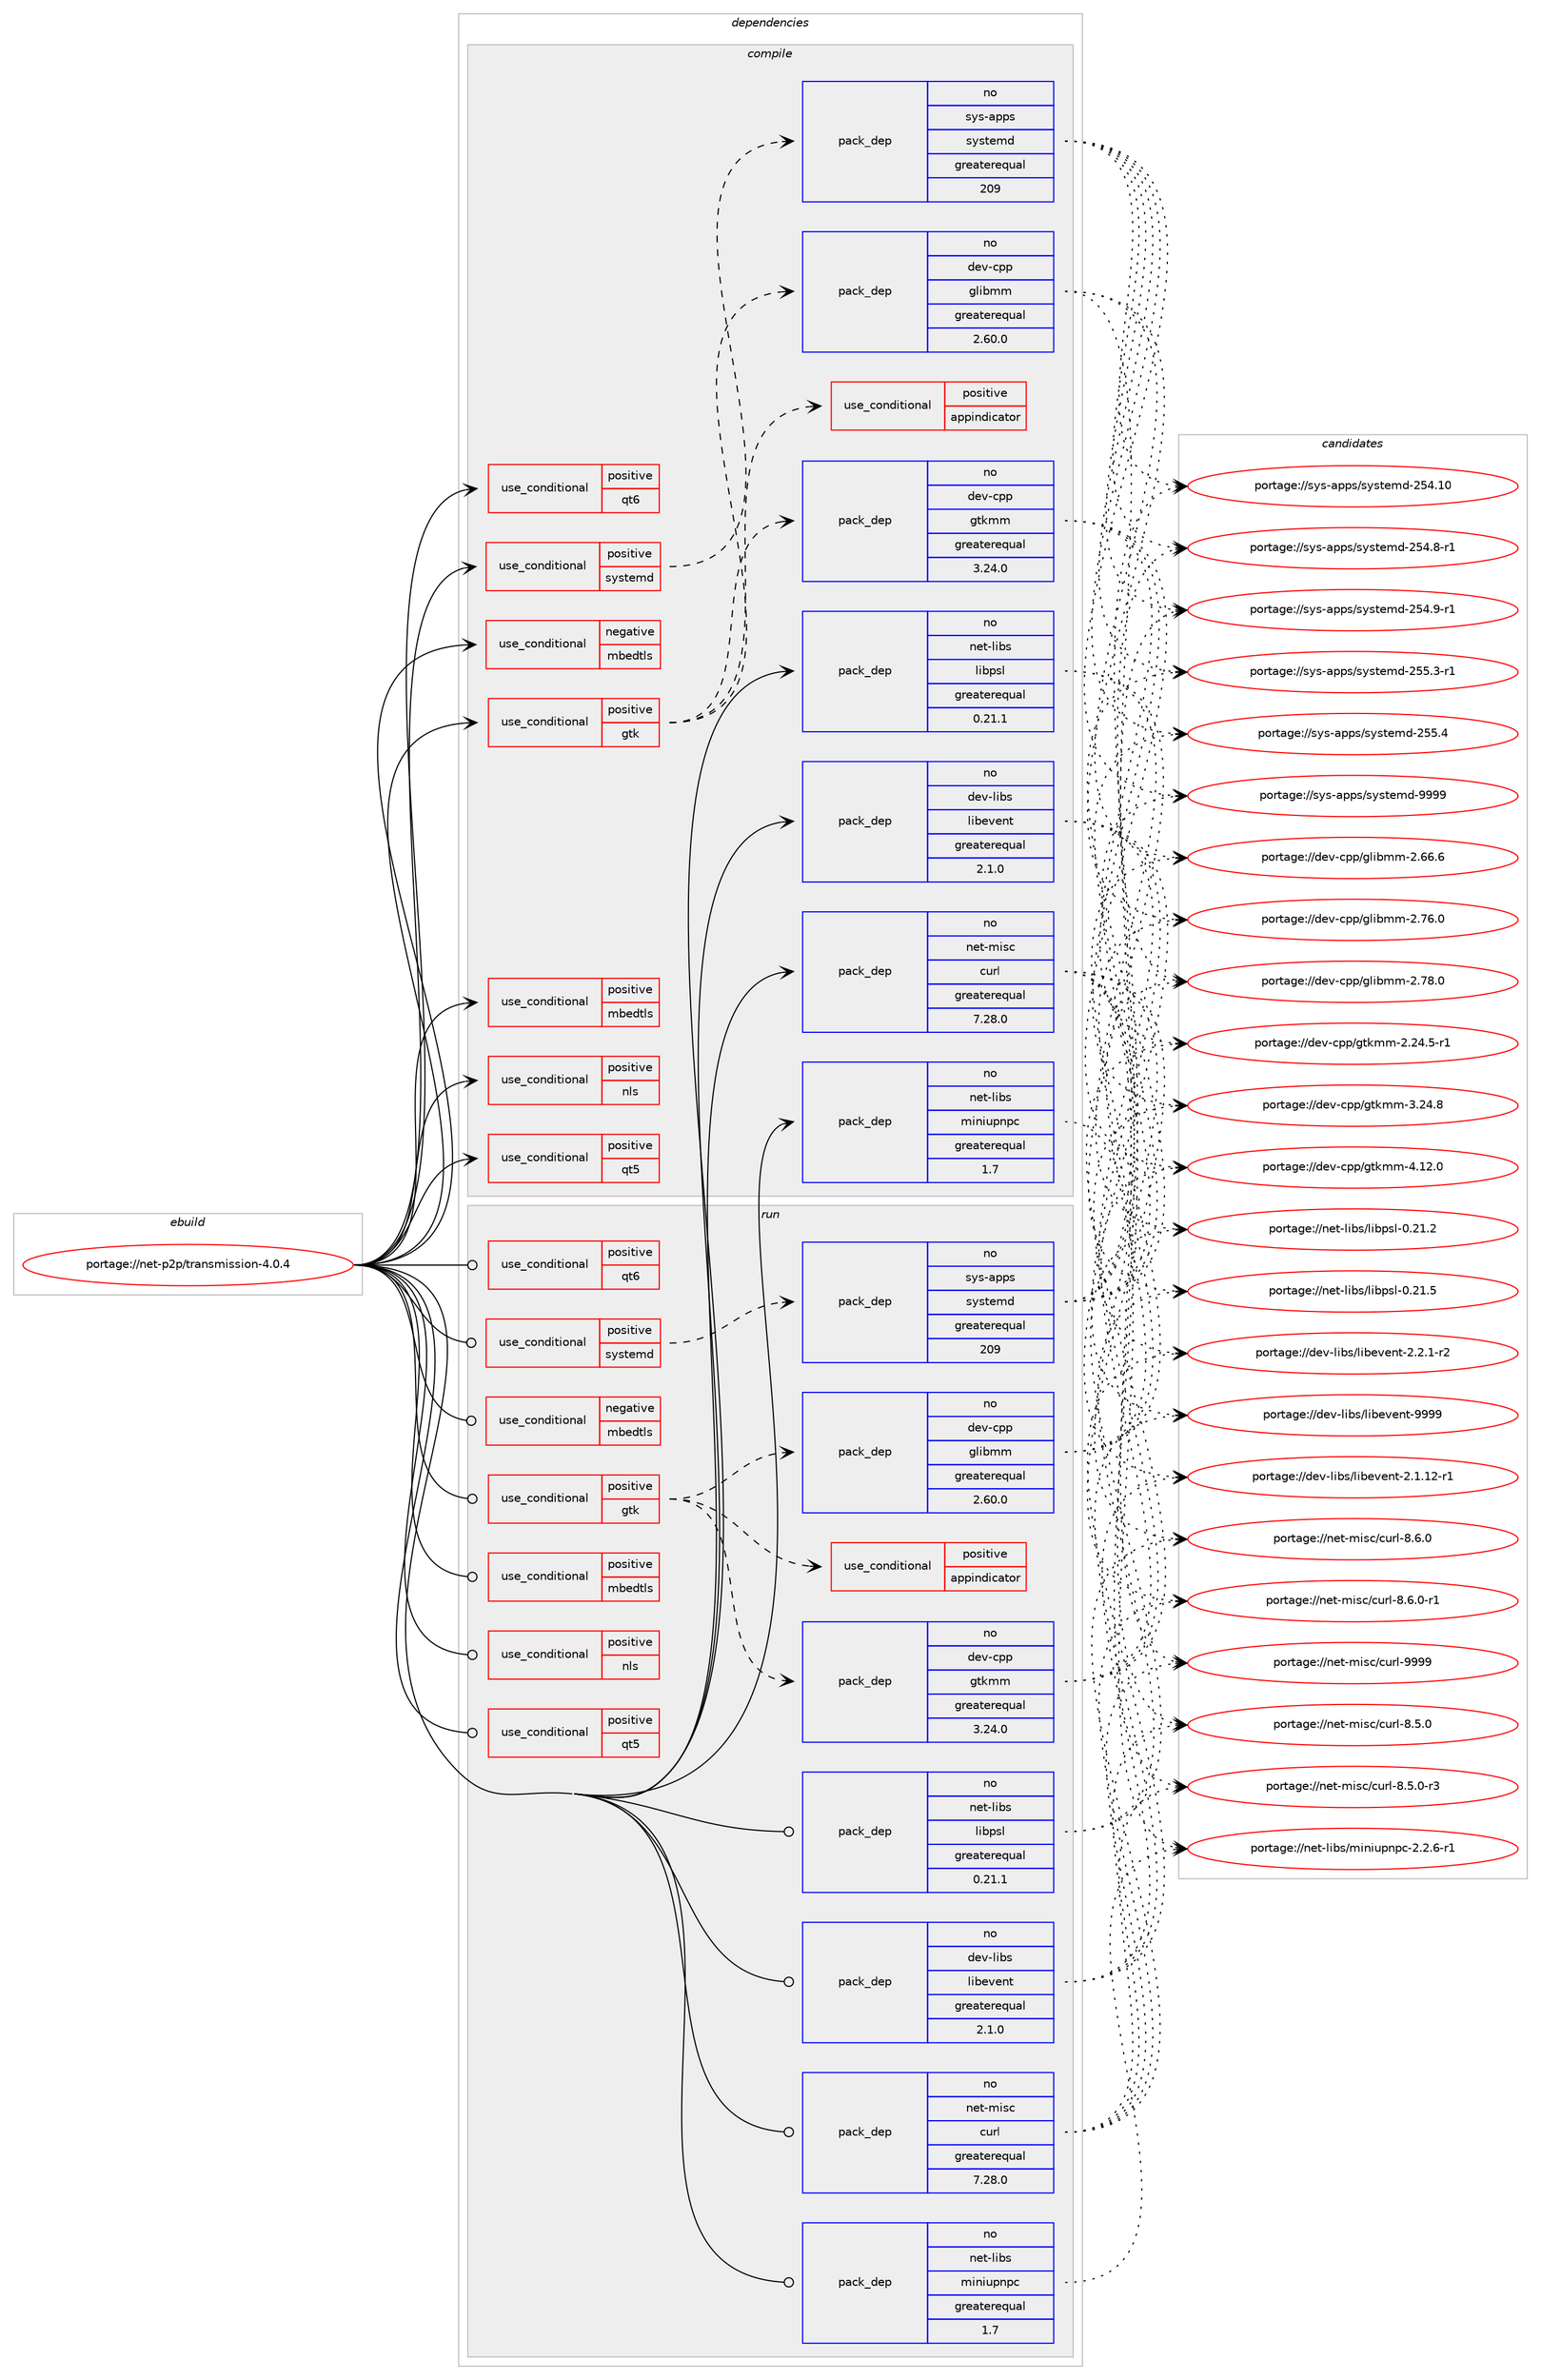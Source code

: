 digraph prolog {

# *************
# Graph options
# *************

newrank=true;
concentrate=true;
compound=true;
graph [rankdir=LR,fontname=Helvetica,fontsize=10,ranksep=1.5];#, ranksep=2.5, nodesep=0.2];
edge  [arrowhead=vee];
node  [fontname=Helvetica,fontsize=10];

# **********
# The ebuild
# **********

subgraph cluster_leftcol {
color=gray;
rank=same;
label=<<i>ebuild</i>>;
id [label="portage://net-p2p/transmission-4.0.4", color=red, width=4, href="../net-p2p/transmission-4.0.4.svg"];
}

# ****************
# The dependencies
# ****************

subgraph cluster_midcol {
color=gray;
label=<<i>dependencies</i>>;
subgraph cluster_compile {
fillcolor="#eeeeee";
style=filled;
label=<<i>compile</i>>;
subgraph cond5766 {
dependency8176 [label=<<TABLE BORDER="0" CELLBORDER="1" CELLSPACING="0" CELLPADDING="4"><TR><TD ROWSPAN="3" CELLPADDING="10">use_conditional</TD></TR><TR><TD>negative</TD></TR><TR><TD>mbedtls</TD></TR></TABLE>>, shape=none, color=red];
# *** BEGIN UNKNOWN DEPENDENCY TYPE (TODO) ***
# dependency8176 -> package_dependency(portage://net-p2p/transmission-4.0.4,install,no,dev-libs,openssl,none,[,,],[slot(0),equal],[])
# *** END UNKNOWN DEPENDENCY TYPE (TODO) ***

}
id:e -> dependency8176:w [weight=20,style="solid",arrowhead="vee"];
subgraph cond5767 {
dependency8177 [label=<<TABLE BORDER="0" CELLBORDER="1" CELLSPACING="0" CELLPADDING="4"><TR><TD ROWSPAN="3" CELLPADDING="10">use_conditional</TD></TR><TR><TD>positive</TD></TR><TR><TD>gtk</TD></TR></TABLE>>, shape=none, color=red];
subgraph pack2335 {
dependency8178 [label=<<TABLE BORDER="0" CELLBORDER="1" CELLSPACING="0" CELLPADDING="4" WIDTH="220"><TR><TD ROWSPAN="6" CELLPADDING="30">pack_dep</TD></TR><TR><TD WIDTH="110">no</TD></TR><TR><TD>dev-cpp</TD></TR><TR><TD>gtkmm</TD></TR><TR><TD>greaterequal</TD></TR><TR><TD>3.24.0</TD></TR></TABLE>>, shape=none, color=blue];
}
dependency8177:e -> dependency8178:w [weight=20,style="dashed",arrowhead="vee"];
subgraph pack2336 {
dependency8179 [label=<<TABLE BORDER="0" CELLBORDER="1" CELLSPACING="0" CELLPADDING="4" WIDTH="220"><TR><TD ROWSPAN="6" CELLPADDING="30">pack_dep</TD></TR><TR><TD WIDTH="110">no</TD></TR><TR><TD>dev-cpp</TD></TR><TR><TD>glibmm</TD></TR><TR><TD>greaterequal</TD></TR><TR><TD>2.60.0</TD></TR></TABLE>>, shape=none, color=blue];
}
dependency8177:e -> dependency8179:w [weight=20,style="dashed",arrowhead="vee"];
subgraph cond5768 {
dependency8180 [label=<<TABLE BORDER="0" CELLBORDER="1" CELLSPACING="0" CELLPADDING="4"><TR><TD ROWSPAN="3" CELLPADDING="10">use_conditional</TD></TR><TR><TD>positive</TD></TR><TR><TD>appindicator</TD></TR></TABLE>>, shape=none, color=red];
# *** BEGIN UNKNOWN DEPENDENCY TYPE (TODO) ***
# dependency8180 -> package_dependency(portage://net-p2p/transmission-4.0.4,install,no,dev-libs,libayatana-appindicator,none,[,,],[],[])
# *** END UNKNOWN DEPENDENCY TYPE (TODO) ***

}
dependency8177:e -> dependency8180:w [weight=20,style="dashed",arrowhead="vee"];
}
id:e -> dependency8177:w [weight=20,style="solid",arrowhead="vee"];
subgraph cond5769 {
dependency8181 [label=<<TABLE BORDER="0" CELLBORDER="1" CELLSPACING="0" CELLPADDING="4"><TR><TD ROWSPAN="3" CELLPADDING="10">use_conditional</TD></TR><TR><TD>positive</TD></TR><TR><TD>mbedtls</TD></TR></TABLE>>, shape=none, color=red];
# *** BEGIN UNKNOWN DEPENDENCY TYPE (TODO) ***
# dependency8181 -> package_dependency(portage://net-p2p/transmission-4.0.4,install,no,net-libs,mbedtls,none,[,,],[slot(0),equal],[])
# *** END UNKNOWN DEPENDENCY TYPE (TODO) ***

}
id:e -> dependency8181:w [weight=20,style="solid",arrowhead="vee"];
subgraph cond5770 {
dependency8182 [label=<<TABLE BORDER="0" CELLBORDER="1" CELLSPACING="0" CELLPADDING="4"><TR><TD ROWSPAN="3" CELLPADDING="10">use_conditional</TD></TR><TR><TD>positive</TD></TR><TR><TD>nls</TD></TR></TABLE>>, shape=none, color=red];
# *** BEGIN UNKNOWN DEPENDENCY TYPE (TODO) ***
# dependency8182 -> package_dependency(portage://net-p2p/transmission-4.0.4,install,no,virtual,libintl,none,[,,],[],[])
# *** END UNKNOWN DEPENDENCY TYPE (TODO) ***

}
id:e -> dependency8182:w [weight=20,style="solid",arrowhead="vee"];
subgraph cond5771 {
dependency8183 [label=<<TABLE BORDER="0" CELLBORDER="1" CELLSPACING="0" CELLPADDING="4"><TR><TD ROWSPAN="3" CELLPADDING="10">use_conditional</TD></TR><TR><TD>positive</TD></TR><TR><TD>qt5</TD></TR></TABLE>>, shape=none, color=red];
# *** BEGIN UNKNOWN DEPENDENCY TYPE (TODO) ***
# dependency8183 -> package_dependency(portage://net-p2p/transmission-4.0.4,install,no,dev-qt,qtcore,none,[,,],[slot(5)],[])
# *** END UNKNOWN DEPENDENCY TYPE (TODO) ***

# *** BEGIN UNKNOWN DEPENDENCY TYPE (TODO) ***
# dependency8183 -> package_dependency(portage://net-p2p/transmission-4.0.4,install,no,dev-qt,qtdbus,none,[,,],[slot(5)],[])
# *** END UNKNOWN DEPENDENCY TYPE (TODO) ***

# *** BEGIN UNKNOWN DEPENDENCY TYPE (TODO) ***
# dependency8183 -> package_dependency(portage://net-p2p/transmission-4.0.4,install,no,dev-qt,qtgui,none,[,,],[slot(5)],[])
# *** END UNKNOWN DEPENDENCY TYPE (TODO) ***

# *** BEGIN UNKNOWN DEPENDENCY TYPE (TODO) ***
# dependency8183 -> package_dependency(portage://net-p2p/transmission-4.0.4,install,no,dev-qt,qtnetwork,none,[,,],[slot(5)],[])
# *** END UNKNOWN DEPENDENCY TYPE (TODO) ***

# *** BEGIN UNKNOWN DEPENDENCY TYPE (TODO) ***
# dependency8183 -> package_dependency(portage://net-p2p/transmission-4.0.4,install,no,dev-qt,qtsvg,none,[,,],[slot(5)],[])
# *** END UNKNOWN DEPENDENCY TYPE (TODO) ***

# *** BEGIN UNKNOWN DEPENDENCY TYPE (TODO) ***
# dependency8183 -> package_dependency(portage://net-p2p/transmission-4.0.4,install,no,dev-qt,qtwidgets,none,[,,],[slot(5)],[])
# *** END UNKNOWN DEPENDENCY TYPE (TODO) ***

}
id:e -> dependency8183:w [weight=20,style="solid",arrowhead="vee"];
subgraph cond5772 {
dependency8184 [label=<<TABLE BORDER="0" CELLBORDER="1" CELLSPACING="0" CELLPADDING="4"><TR><TD ROWSPAN="3" CELLPADDING="10">use_conditional</TD></TR><TR><TD>positive</TD></TR><TR><TD>qt6</TD></TR></TABLE>>, shape=none, color=red];
# *** BEGIN UNKNOWN DEPENDENCY TYPE (TODO) ***
# dependency8184 -> package_dependency(portage://net-p2p/transmission-4.0.4,install,no,dev-qt,qtbase,none,[,,],[slot(6)],[use(enable(dbus),none),use(enable(gui),none),use(enable(network),none),use(enable(widgets),none)])
# *** END UNKNOWN DEPENDENCY TYPE (TODO) ***

# *** BEGIN UNKNOWN DEPENDENCY TYPE (TODO) ***
# dependency8184 -> package_dependency(portage://net-p2p/transmission-4.0.4,install,no,dev-qt,qtsvg,none,[,,],[slot(6)],[])
# *** END UNKNOWN DEPENDENCY TYPE (TODO) ***

}
id:e -> dependency8184:w [weight=20,style="solid",arrowhead="vee"];
subgraph cond5773 {
dependency8185 [label=<<TABLE BORDER="0" CELLBORDER="1" CELLSPACING="0" CELLPADDING="4"><TR><TD ROWSPAN="3" CELLPADDING="10">use_conditional</TD></TR><TR><TD>positive</TD></TR><TR><TD>systemd</TD></TR></TABLE>>, shape=none, color=red];
subgraph pack2337 {
dependency8186 [label=<<TABLE BORDER="0" CELLBORDER="1" CELLSPACING="0" CELLPADDING="4" WIDTH="220"><TR><TD ROWSPAN="6" CELLPADDING="30">pack_dep</TD></TR><TR><TD WIDTH="110">no</TD></TR><TR><TD>sys-apps</TD></TR><TR><TD>systemd</TD></TR><TR><TD>greaterequal</TD></TR><TR><TD>209</TD></TR></TABLE>>, shape=none, color=blue];
}
dependency8185:e -> dependency8186:w [weight=20,style="dashed",arrowhead="vee"];
}
id:e -> dependency8185:w [weight=20,style="solid",arrowhead="vee"];
subgraph pack2338 {
dependency8187 [label=<<TABLE BORDER="0" CELLBORDER="1" CELLSPACING="0" CELLPADDING="4" WIDTH="220"><TR><TD ROWSPAN="6" CELLPADDING="30">pack_dep</TD></TR><TR><TD WIDTH="110">no</TD></TR><TR><TD>dev-libs</TD></TR><TR><TD>libevent</TD></TR><TR><TD>greaterequal</TD></TR><TR><TD>2.1.0</TD></TR></TABLE>>, shape=none, color=blue];
}
id:e -> dependency8187:w [weight=20,style="solid",arrowhead="vee"];
# *** BEGIN UNKNOWN DEPENDENCY TYPE (TODO) ***
# id -> package_dependency(portage://net-p2p/transmission-4.0.4,install,no,net-libs,libnatpmp,none,[,,],[],[])
# *** END UNKNOWN DEPENDENCY TYPE (TODO) ***

subgraph pack2339 {
dependency8188 [label=<<TABLE BORDER="0" CELLBORDER="1" CELLSPACING="0" CELLPADDING="4" WIDTH="220"><TR><TD ROWSPAN="6" CELLPADDING="30">pack_dep</TD></TR><TR><TD WIDTH="110">no</TD></TR><TR><TD>net-libs</TD></TR><TR><TD>libpsl</TD></TR><TR><TD>greaterequal</TD></TR><TR><TD>0.21.1</TD></TR></TABLE>>, shape=none, color=blue];
}
id:e -> dependency8188:w [weight=20,style="solid",arrowhead="vee"];
subgraph pack2340 {
dependency8189 [label=<<TABLE BORDER="0" CELLBORDER="1" CELLSPACING="0" CELLPADDING="4" WIDTH="220"><TR><TD ROWSPAN="6" CELLPADDING="30">pack_dep</TD></TR><TR><TD WIDTH="110">no</TD></TR><TR><TD>net-libs</TD></TR><TR><TD>miniupnpc</TD></TR><TR><TD>greaterequal</TD></TR><TR><TD>1.7</TD></TR></TABLE>>, shape=none, color=blue];
}
id:e -> dependency8189:w [weight=20,style="solid",arrowhead="vee"];
subgraph pack2341 {
dependency8190 [label=<<TABLE BORDER="0" CELLBORDER="1" CELLSPACING="0" CELLPADDING="4" WIDTH="220"><TR><TD ROWSPAN="6" CELLPADDING="30">pack_dep</TD></TR><TR><TD WIDTH="110">no</TD></TR><TR><TD>net-misc</TD></TR><TR><TD>curl</TD></TR><TR><TD>greaterequal</TD></TR><TR><TD>7.28.0</TD></TR></TABLE>>, shape=none, color=blue];
}
id:e -> dependency8190:w [weight=20,style="solid",arrowhead="vee"];
# *** BEGIN UNKNOWN DEPENDENCY TYPE (TODO) ***
# id -> package_dependency(portage://net-p2p/transmission-4.0.4,install,no,sys-libs,zlib,none,[,,],any_same_slot,[])
# *** END UNKNOWN DEPENDENCY TYPE (TODO) ***

}
subgraph cluster_compileandrun {
fillcolor="#eeeeee";
style=filled;
label=<<i>compile and run</i>>;
}
subgraph cluster_run {
fillcolor="#eeeeee";
style=filled;
label=<<i>run</i>>;
subgraph cond5774 {
dependency8191 [label=<<TABLE BORDER="0" CELLBORDER="1" CELLSPACING="0" CELLPADDING="4"><TR><TD ROWSPAN="3" CELLPADDING="10">use_conditional</TD></TR><TR><TD>negative</TD></TR><TR><TD>mbedtls</TD></TR></TABLE>>, shape=none, color=red];
# *** BEGIN UNKNOWN DEPENDENCY TYPE (TODO) ***
# dependency8191 -> package_dependency(portage://net-p2p/transmission-4.0.4,run,no,dev-libs,openssl,none,[,,],[slot(0),equal],[])
# *** END UNKNOWN DEPENDENCY TYPE (TODO) ***

}
id:e -> dependency8191:w [weight=20,style="solid",arrowhead="odot"];
subgraph cond5775 {
dependency8192 [label=<<TABLE BORDER="0" CELLBORDER="1" CELLSPACING="0" CELLPADDING="4"><TR><TD ROWSPAN="3" CELLPADDING="10">use_conditional</TD></TR><TR><TD>positive</TD></TR><TR><TD>gtk</TD></TR></TABLE>>, shape=none, color=red];
subgraph pack2342 {
dependency8193 [label=<<TABLE BORDER="0" CELLBORDER="1" CELLSPACING="0" CELLPADDING="4" WIDTH="220"><TR><TD ROWSPAN="6" CELLPADDING="30">pack_dep</TD></TR><TR><TD WIDTH="110">no</TD></TR><TR><TD>dev-cpp</TD></TR><TR><TD>gtkmm</TD></TR><TR><TD>greaterequal</TD></TR><TR><TD>3.24.0</TD></TR></TABLE>>, shape=none, color=blue];
}
dependency8192:e -> dependency8193:w [weight=20,style="dashed",arrowhead="vee"];
subgraph pack2343 {
dependency8194 [label=<<TABLE BORDER="0" CELLBORDER="1" CELLSPACING="0" CELLPADDING="4" WIDTH="220"><TR><TD ROWSPAN="6" CELLPADDING="30">pack_dep</TD></TR><TR><TD WIDTH="110">no</TD></TR><TR><TD>dev-cpp</TD></TR><TR><TD>glibmm</TD></TR><TR><TD>greaterequal</TD></TR><TR><TD>2.60.0</TD></TR></TABLE>>, shape=none, color=blue];
}
dependency8192:e -> dependency8194:w [weight=20,style="dashed",arrowhead="vee"];
subgraph cond5776 {
dependency8195 [label=<<TABLE BORDER="0" CELLBORDER="1" CELLSPACING="0" CELLPADDING="4"><TR><TD ROWSPAN="3" CELLPADDING="10">use_conditional</TD></TR><TR><TD>positive</TD></TR><TR><TD>appindicator</TD></TR></TABLE>>, shape=none, color=red];
# *** BEGIN UNKNOWN DEPENDENCY TYPE (TODO) ***
# dependency8195 -> package_dependency(portage://net-p2p/transmission-4.0.4,run,no,dev-libs,libayatana-appindicator,none,[,,],[],[])
# *** END UNKNOWN DEPENDENCY TYPE (TODO) ***

}
dependency8192:e -> dependency8195:w [weight=20,style="dashed",arrowhead="vee"];
}
id:e -> dependency8192:w [weight=20,style="solid",arrowhead="odot"];
subgraph cond5777 {
dependency8196 [label=<<TABLE BORDER="0" CELLBORDER="1" CELLSPACING="0" CELLPADDING="4"><TR><TD ROWSPAN="3" CELLPADDING="10">use_conditional</TD></TR><TR><TD>positive</TD></TR><TR><TD>mbedtls</TD></TR></TABLE>>, shape=none, color=red];
# *** BEGIN UNKNOWN DEPENDENCY TYPE (TODO) ***
# dependency8196 -> package_dependency(portage://net-p2p/transmission-4.0.4,run,no,net-libs,mbedtls,none,[,,],[slot(0),equal],[])
# *** END UNKNOWN DEPENDENCY TYPE (TODO) ***

}
id:e -> dependency8196:w [weight=20,style="solid",arrowhead="odot"];
subgraph cond5778 {
dependency8197 [label=<<TABLE BORDER="0" CELLBORDER="1" CELLSPACING="0" CELLPADDING="4"><TR><TD ROWSPAN="3" CELLPADDING="10">use_conditional</TD></TR><TR><TD>positive</TD></TR><TR><TD>nls</TD></TR></TABLE>>, shape=none, color=red];
# *** BEGIN UNKNOWN DEPENDENCY TYPE (TODO) ***
# dependency8197 -> package_dependency(portage://net-p2p/transmission-4.0.4,run,no,virtual,libintl,none,[,,],[],[])
# *** END UNKNOWN DEPENDENCY TYPE (TODO) ***

}
id:e -> dependency8197:w [weight=20,style="solid",arrowhead="odot"];
subgraph cond5779 {
dependency8198 [label=<<TABLE BORDER="0" CELLBORDER="1" CELLSPACING="0" CELLPADDING="4"><TR><TD ROWSPAN="3" CELLPADDING="10">use_conditional</TD></TR><TR><TD>positive</TD></TR><TR><TD>qt5</TD></TR></TABLE>>, shape=none, color=red];
# *** BEGIN UNKNOWN DEPENDENCY TYPE (TODO) ***
# dependency8198 -> package_dependency(portage://net-p2p/transmission-4.0.4,run,no,dev-qt,qtcore,none,[,,],[slot(5)],[])
# *** END UNKNOWN DEPENDENCY TYPE (TODO) ***

# *** BEGIN UNKNOWN DEPENDENCY TYPE (TODO) ***
# dependency8198 -> package_dependency(portage://net-p2p/transmission-4.0.4,run,no,dev-qt,qtdbus,none,[,,],[slot(5)],[])
# *** END UNKNOWN DEPENDENCY TYPE (TODO) ***

# *** BEGIN UNKNOWN DEPENDENCY TYPE (TODO) ***
# dependency8198 -> package_dependency(portage://net-p2p/transmission-4.0.4,run,no,dev-qt,qtgui,none,[,,],[slot(5)],[])
# *** END UNKNOWN DEPENDENCY TYPE (TODO) ***

# *** BEGIN UNKNOWN DEPENDENCY TYPE (TODO) ***
# dependency8198 -> package_dependency(portage://net-p2p/transmission-4.0.4,run,no,dev-qt,qtnetwork,none,[,,],[slot(5)],[])
# *** END UNKNOWN DEPENDENCY TYPE (TODO) ***

# *** BEGIN UNKNOWN DEPENDENCY TYPE (TODO) ***
# dependency8198 -> package_dependency(portage://net-p2p/transmission-4.0.4,run,no,dev-qt,qtsvg,none,[,,],[slot(5)],[])
# *** END UNKNOWN DEPENDENCY TYPE (TODO) ***

# *** BEGIN UNKNOWN DEPENDENCY TYPE (TODO) ***
# dependency8198 -> package_dependency(portage://net-p2p/transmission-4.0.4,run,no,dev-qt,qtwidgets,none,[,,],[slot(5)],[])
# *** END UNKNOWN DEPENDENCY TYPE (TODO) ***

}
id:e -> dependency8198:w [weight=20,style="solid",arrowhead="odot"];
subgraph cond5780 {
dependency8199 [label=<<TABLE BORDER="0" CELLBORDER="1" CELLSPACING="0" CELLPADDING="4"><TR><TD ROWSPAN="3" CELLPADDING="10">use_conditional</TD></TR><TR><TD>positive</TD></TR><TR><TD>qt6</TD></TR></TABLE>>, shape=none, color=red];
# *** BEGIN UNKNOWN DEPENDENCY TYPE (TODO) ***
# dependency8199 -> package_dependency(portage://net-p2p/transmission-4.0.4,run,no,dev-qt,qtbase,none,[,,],[slot(6)],[use(enable(dbus),none),use(enable(gui),none),use(enable(network),none),use(enable(widgets),none)])
# *** END UNKNOWN DEPENDENCY TYPE (TODO) ***

# *** BEGIN UNKNOWN DEPENDENCY TYPE (TODO) ***
# dependency8199 -> package_dependency(portage://net-p2p/transmission-4.0.4,run,no,dev-qt,qtsvg,none,[,,],[slot(6)],[])
# *** END UNKNOWN DEPENDENCY TYPE (TODO) ***

}
id:e -> dependency8199:w [weight=20,style="solid",arrowhead="odot"];
subgraph cond5781 {
dependency8200 [label=<<TABLE BORDER="0" CELLBORDER="1" CELLSPACING="0" CELLPADDING="4"><TR><TD ROWSPAN="3" CELLPADDING="10">use_conditional</TD></TR><TR><TD>positive</TD></TR><TR><TD>systemd</TD></TR></TABLE>>, shape=none, color=red];
subgraph pack2344 {
dependency8201 [label=<<TABLE BORDER="0" CELLBORDER="1" CELLSPACING="0" CELLPADDING="4" WIDTH="220"><TR><TD ROWSPAN="6" CELLPADDING="30">pack_dep</TD></TR><TR><TD WIDTH="110">no</TD></TR><TR><TD>sys-apps</TD></TR><TR><TD>systemd</TD></TR><TR><TD>greaterequal</TD></TR><TR><TD>209</TD></TR></TABLE>>, shape=none, color=blue];
}
dependency8200:e -> dependency8201:w [weight=20,style="dashed",arrowhead="vee"];
}
id:e -> dependency8200:w [weight=20,style="solid",arrowhead="odot"];
# *** BEGIN UNKNOWN DEPENDENCY TYPE (TODO) ***
# id -> package_dependency(portage://net-p2p/transmission-4.0.4,run,no,acct-group,transmission,none,[,,],[],[])
# *** END UNKNOWN DEPENDENCY TYPE (TODO) ***

# *** BEGIN UNKNOWN DEPENDENCY TYPE (TODO) ***
# id -> package_dependency(portage://net-p2p/transmission-4.0.4,run,no,acct-user,transmission,none,[,,],[],[])
# *** END UNKNOWN DEPENDENCY TYPE (TODO) ***

subgraph pack2345 {
dependency8202 [label=<<TABLE BORDER="0" CELLBORDER="1" CELLSPACING="0" CELLPADDING="4" WIDTH="220"><TR><TD ROWSPAN="6" CELLPADDING="30">pack_dep</TD></TR><TR><TD WIDTH="110">no</TD></TR><TR><TD>dev-libs</TD></TR><TR><TD>libevent</TD></TR><TR><TD>greaterequal</TD></TR><TR><TD>2.1.0</TD></TR></TABLE>>, shape=none, color=blue];
}
id:e -> dependency8202:w [weight=20,style="solid",arrowhead="odot"];
# *** BEGIN UNKNOWN DEPENDENCY TYPE (TODO) ***
# id -> package_dependency(portage://net-p2p/transmission-4.0.4,run,no,net-libs,libnatpmp,none,[,,],[],[])
# *** END UNKNOWN DEPENDENCY TYPE (TODO) ***

subgraph pack2346 {
dependency8203 [label=<<TABLE BORDER="0" CELLBORDER="1" CELLSPACING="0" CELLPADDING="4" WIDTH="220"><TR><TD ROWSPAN="6" CELLPADDING="30">pack_dep</TD></TR><TR><TD WIDTH="110">no</TD></TR><TR><TD>net-libs</TD></TR><TR><TD>libpsl</TD></TR><TR><TD>greaterequal</TD></TR><TR><TD>0.21.1</TD></TR></TABLE>>, shape=none, color=blue];
}
id:e -> dependency8203:w [weight=20,style="solid",arrowhead="odot"];
subgraph pack2347 {
dependency8204 [label=<<TABLE BORDER="0" CELLBORDER="1" CELLSPACING="0" CELLPADDING="4" WIDTH="220"><TR><TD ROWSPAN="6" CELLPADDING="30">pack_dep</TD></TR><TR><TD WIDTH="110">no</TD></TR><TR><TD>net-libs</TD></TR><TR><TD>miniupnpc</TD></TR><TR><TD>greaterequal</TD></TR><TR><TD>1.7</TD></TR></TABLE>>, shape=none, color=blue];
}
id:e -> dependency8204:w [weight=20,style="solid",arrowhead="odot"];
subgraph pack2348 {
dependency8205 [label=<<TABLE BORDER="0" CELLBORDER="1" CELLSPACING="0" CELLPADDING="4" WIDTH="220"><TR><TD ROWSPAN="6" CELLPADDING="30">pack_dep</TD></TR><TR><TD WIDTH="110">no</TD></TR><TR><TD>net-misc</TD></TR><TR><TD>curl</TD></TR><TR><TD>greaterequal</TD></TR><TR><TD>7.28.0</TD></TR></TABLE>>, shape=none, color=blue];
}
id:e -> dependency8205:w [weight=20,style="solid",arrowhead="odot"];
# *** BEGIN UNKNOWN DEPENDENCY TYPE (TODO) ***
# id -> package_dependency(portage://net-p2p/transmission-4.0.4,run,no,sys-libs,zlib,none,[,,],any_same_slot,[])
# *** END UNKNOWN DEPENDENCY TYPE (TODO) ***

# *** BEGIN UNKNOWN DEPENDENCY TYPE (TODO) ***
# id -> package_dependency(portage://net-p2p/transmission-4.0.4,run,no,virtual,tmpfiles,none,[,,],[],[])
# *** END UNKNOWN DEPENDENCY TYPE (TODO) ***

}
}

# **************
# The candidates
# **************

subgraph cluster_choices {
rank=same;
color=gray;
label=<<i>candidates</i>>;

subgraph choice2335 {
color=black;
nodesep=1;
choice100101118459911211247103116107109109455046505246534511449 [label="portage://dev-cpp/gtkmm-2.24.5-r1", color=red, width=4,href="../dev-cpp/gtkmm-2.24.5-r1.svg"];
choice10010111845991121124710311610710910945514650524656 [label="portage://dev-cpp/gtkmm-3.24.8", color=red, width=4,href="../dev-cpp/gtkmm-3.24.8.svg"];
choice10010111845991121124710311610710910945524649504648 [label="portage://dev-cpp/gtkmm-4.12.0", color=red, width=4,href="../dev-cpp/gtkmm-4.12.0.svg"];
dependency8178:e -> choice100101118459911211247103116107109109455046505246534511449:w [style=dotted,weight="100"];
dependency8178:e -> choice10010111845991121124710311610710910945514650524656:w [style=dotted,weight="100"];
dependency8178:e -> choice10010111845991121124710311610710910945524649504648:w [style=dotted,weight="100"];
}
subgraph choice2336 {
color=black;
nodesep=1;
choice1001011184599112112471031081059810910945504654544654 [label="portage://dev-cpp/glibmm-2.66.6", color=red, width=4,href="../dev-cpp/glibmm-2.66.6.svg"];
choice1001011184599112112471031081059810910945504655544648 [label="portage://dev-cpp/glibmm-2.76.0", color=red, width=4,href="../dev-cpp/glibmm-2.76.0.svg"];
choice1001011184599112112471031081059810910945504655564648 [label="portage://dev-cpp/glibmm-2.78.0", color=red, width=4,href="../dev-cpp/glibmm-2.78.0.svg"];
dependency8179:e -> choice1001011184599112112471031081059810910945504654544654:w [style=dotted,weight="100"];
dependency8179:e -> choice1001011184599112112471031081059810910945504655544648:w [style=dotted,weight="100"];
dependency8179:e -> choice1001011184599112112471031081059810910945504655564648:w [style=dotted,weight="100"];
}
subgraph choice2337 {
color=black;
nodesep=1;
choice11512111545971121121154711512111511610110910045505352464948 [label="portage://sys-apps/systemd-254.10", color=red, width=4,href="../sys-apps/systemd-254.10.svg"];
choice1151211154597112112115471151211151161011091004550535246564511449 [label="portage://sys-apps/systemd-254.8-r1", color=red, width=4,href="../sys-apps/systemd-254.8-r1.svg"];
choice1151211154597112112115471151211151161011091004550535246574511449 [label="portage://sys-apps/systemd-254.9-r1", color=red, width=4,href="../sys-apps/systemd-254.9-r1.svg"];
choice1151211154597112112115471151211151161011091004550535346514511449 [label="portage://sys-apps/systemd-255.3-r1", color=red, width=4,href="../sys-apps/systemd-255.3-r1.svg"];
choice115121115459711211211547115121115116101109100455053534652 [label="portage://sys-apps/systemd-255.4", color=red, width=4,href="../sys-apps/systemd-255.4.svg"];
choice1151211154597112112115471151211151161011091004557575757 [label="portage://sys-apps/systemd-9999", color=red, width=4,href="../sys-apps/systemd-9999.svg"];
dependency8186:e -> choice11512111545971121121154711512111511610110910045505352464948:w [style=dotted,weight="100"];
dependency8186:e -> choice1151211154597112112115471151211151161011091004550535246564511449:w [style=dotted,weight="100"];
dependency8186:e -> choice1151211154597112112115471151211151161011091004550535246574511449:w [style=dotted,weight="100"];
dependency8186:e -> choice1151211154597112112115471151211151161011091004550535346514511449:w [style=dotted,weight="100"];
dependency8186:e -> choice115121115459711211211547115121115116101109100455053534652:w [style=dotted,weight="100"];
dependency8186:e -> choice1151211154597112112115471151211151161011091004557575757:w [style=dotted,weight="100"];
}
subgraph choice2338 {
color=black;
nodesep=1;
choice10010111845108105981154710810598101118101110116455046494649504511449 [label="portage://dev-libs/libevent-2.1.12-r1", color=red, width=4,href="../dev-libs/libevent-2.1.12-r1.svg"];
choice100101118451081059811547108105981011181011101164550465046494511450 [label="portage://dev-libs/libevent-2.2.1-r2", color=red, width=4,href="../dev-libs/libevent-2.2.1-r2.svg"];
choice100101118451081059811547108105981011181011101164557575757 [label="portage://dev-libs/libevent-9999", color=red, width=4,href="../dev-libs/libevent-9999.svg"];
dependency8187:e -> choice10010111845108105981154710810598101118101110116455046494649504511449:w [style=dotted,weight="100"];
dependency8187:e -> choice100101118451081059811547108105981011181011101164550465046494511450:w [style=dotted,weight="100"];
dependency8187:e -> choice100101118451081059811547108105981011181011101164557575757:w [style=dotted,weight="100"];
}
subgraph choice2339 {
color=black;
nodesep=1;
choice1101011164510810598115471081059811211510845484650494650 [label="portage://net-libs/libpsl-0.21.2", color=red, width=4,href="../net-libs/libpsl-0.21.2.svg"];
choice1101011164510810598115471081059811211510845484650494653 [label="portage://net-libs/libpsl-0.21.5", color=red, width=4,href="../net-libs/libpsl-0.21.5.svg"];
dependency8188:e -> choice1101011164510810598115471081059811211510845484650494650:w [style=dotted,weight="100"];
dependency8188:e -> choice1101011164510810598115471081059811211510845484650494653:w [style=dotted,weight="100"];
}
subgraph choice2340 {
color=black;
nodesep=1;
choice110101116451081059811547109105110105117112110112994550465046544511449 [label="portage://net-libs/miniupnpc-2.2.6-r1", color=red, width=4,href="../net-libs/miniupnpc-2.2.6-r1.svg"];
dependency8189:e -> choice110101116451081059811547109105110105117112110112994550465046544511449:w [style=dotted,weight="100"];
}
subgraph choice2341 {
color=black;
nodesep=1;
choice11010111645109105115994799117114108455646534648 [label="portage://net-misc/curl-8.5.0", color=red, width=4,href="../net-misc/curl-8.5.0.svg"];
choice110101116451091051159947991171141084556465346484511451 [label="portage://net-misc/curl-8.5.0-r3", color=red, width=4,href="../net-misc/curl-8.5.0-r3.svg"];
choice11010111645109105115994799117114108455646544648 [label="portage://net-misc/curl-8.6.0", color=red, width=4,href="../net-misc/curl-8.6.0.svg"];
choice110101116451091051159947991171141084556465446484511449 [label="portage://net-misc/curl-8.6.0-r1", color=red, width=4,href="../net-misc/curl-8.6.0-r1.svg"];
choice110101116451091051159947991171141084557575757 [label="portage://net-misc/curl-9999", color=red, width=4,href="../net-misc/curl-9999.svg"];
dependency8190:e -> choice11010111645109105115994799117114108455646534648:w [style=dotted,weight="100"];
dependency8190:e -> choice110101116451091051159947991171141084556465346484511451:w [style=dotted,weight="100"];
dependency8190:e -> choice11010111645109105115994799117114108455646544648:w [style=dotted,weight="100"];
dependency8190:e -> choice110101116451091051159947991171141084556465446484511449:w [style=dotted,weight="100"];
dependency8190:e -> choice110101116451091051159947991171141084557575757:w [style=dotted,weight="100"];
}
subgraph choice2342 {
color=black;
nodesep=1;
choice100101118459911211247103116107109109455046505246534511449 [label="portage://dev-cpp/gtkmm-2.24.5-r1", color=red, width=4,href="../dev-cpp/gtkmm-2.24.5-r1.svg"];
choice10010111845991121124710311610710910945514650524656 [label="portage://dev-cpp/gtkmm-3.24.8", color=red, width=4,href="../dev-cpp/gtkmm-3.24.8.svg"];
choice10010111845991121124710311610710910945524649504648 [label="portage://dev-cpp/gtkmm-4.12.0", color=red, width=4,href="../dev-cpp/gtkmm-4.12.0.svg"];
dependency8193:e -> choice100101118459911211247103116107109109455046505246534511449:w [style=dotted,weight="100"];
dependency8193:e -> choice10010111845991121124710311610710910945514650524656:w [style=dotted,weight="100"];
dependency8193:e -> choice10010111845991121124710311610710910945524649504648:w [style=dotted,weight="100"];
}
subgraph choice2343 {
color=black;
nodesep=1;
choice1001011184599112112471031081059810910945504654544654 [label="portage://dev-cpp/glibmm-2.66.6", color=red, width=4,href="../dev-cpp/glibmm-2.66.6.svg"];
choice1001011184599112112471031081059810910945504655544648 [label="portage://dev-cpp/glibmm-2.76.0", color=red, width=4,href="../dev-cpp/glibmm-2.76.0.svg"];
choice1001011184599112112471031081059810910945504655564648 [label="portage://dev-cpp/glibmm-2.78.0", color=red, width=4,href="../dev-cpp/glibmm-2.78.0.svg"];
dependency8194:e -> choice1001011184599112112471031081059810910945504654544654:w [style=dotted,weight="100"];
dependency8194:e -> choice1001011184599112112471031081059810910945504655544648:w [style=dotted,weight="100"];
dependency8194:e -> choice1001011184599112112471031081059810910945504655564648:w [style=dotted,weight="100"];
}
subgraph choice2344 {
color=black;
nodesep=1;
choice11512111545971121121154711512111511610110910045505352464948 [label="portage://sys-apps/systemd-254.10", color=red, width=4,href="../sys-apps/systemd-254.10.svg"];
choice1151211154597112112115471151211151161011091004550535246564511449 [label="portage://sys-apps/systemd-254.8-r1", color=red, width=4,href="../sys-apps/systemd-254.8-r1.svg"];
choice1151211154597112112115471151211151161011091004550535246574511449 [label="portage://sys-apps/systemd-254.9-r1", color=red, width=4,href="../sys-apps/systemd-254.9-r1.svg"];
choice1151211154597112112115471151211151161011091004550535346514511449 [label="portage://sys-apps/systemd-255.3-r1", color=red, width=4,href="../sys-apps/systemd-255.3-r1.svg"];
choice115121115459711211211547115121115116101109100455053534652 [label="portage://sys-apps/systemd-255.4", color=red, width=4,href="../sys-apps/systemd-255.4.svg"];
choice1151211154597112112115471151211151161011091004557575757 [label="portage://sys-apps/systemd-9999", color=red, width=4,href="../sys-apps/systemd-9999.svg"];
dependency8201:e -> choice11512111545971121121154711512111511610110910045505352464948:w [style=dotted,weight="100"];
dependency8201:e -> choice1151211154597112112115471151211151161011091004550535246564511449:w [style=dotted,weight="100"];
dependency8201:e -> choice1151211154597112112115471151211151161011091004550535246574511449:w [style=dotted,weight="100"];
dependency8201:e -> choice1151211154597112112115471151211151161011091004550535346514511449:w [style=dotted,weight="100"];
dependency8201:e -> choice115121115459711211211547115121115116101109100455053534652:w [style=dotted,weight="100"];
dependency8201:e -> choice1151211154597112112115471151211151161011091004557575757:w [style=dotted,weight="100"];
}
subgraph choice2345 {
color=black;
nodesep=1;
choice10010111845108105981154710810598101118101110116455046494649504511449 [label="portage://dev-libs/libevent-2.1.12-r1", color=red, width=4,href="../dev-libs/libevent-2.1.12-r1.svg"];
choice100101118451081059811547108105981011181011101164550465046494511450 [label="portage://dev-libs/libevent-2.2.1-r2", color=red, width=4,href="../dev-libs/libevent-2.2.1-r2.svg"];
choice100101118451081059811547108105981011181011101164557575757 [label="portage://dev-libs/libevent-9999", color=red, width=4,href="../dev-libs/libevent-9999.svg"];
dependency8202:e -> choice10010111845108105981154710810598101118101110116455046494649504511449:w [style=dotted,weight="100"];
dependency8202:e -> choice100101118451081059811547108105981011181011101164550465046494511450:w [style=dotted,weight="100"];
dependency8202:e -> choice100101118451081059811547108105981011181011101164557575757:w [style=dotted,weight="100"];
}
subgraph choice2346 {
color=black;
nodesep=1;
choice1101011164510810598115471081059811211510845484650494650 [label="portage://net-libs/libpsl-0.21.2", color=red, width=4,href="../net-libs/libpsl-0.21.2.svg"];
choice1101011164510810598115471081059811211510845484650494653 [label="portage://net-libs/libpsl-0.21.5", color=red, width=4,href="../net-libs/libpsl-0.21.5.svg"];
dependency8203:e -> choice1101011164510810598115471081059811211510845484650494650:w [style=dotted,weight="100"];
dependency8203:e -> choice1101011164510810598115471081059811211510845484650494653:w [style=dotted,weight="100"];
}
subgraph choice2347 {
color=black;
nodesep=1;
choice110101116451081059811547109105110105117112110112994550465046544511449 [label="portage://net-libs/miniupnpc-2.2.6-r1", color=red, width=4,href="../net-libs/miniupnpc-2.2.6-r1.svg"];
dependency8204:e -> choice110101116451081059811547109105110105117112110112994550465046544511449:w [style=dotted,weight="100"];
}
subgraph choice2348 {
color=black;
nodesep=1;
choice11010111645109105115994799117114108455646534648 [label="portage://net-misc/curl-8.5.0", color=red, width=4,href="../net-misc/curl-8.5.0.svg"];
choice110101116451091051159947991171141084556465346484511451 [label="portage://net-misc/curl-8.5.0-r3", color=red, width=4,href="../net-misc/curl-8.5.0-r3.svg"];
choice11010111645109105115994799117114108455646544648 [label="portage://net-misc/curl-8.6.0", color=red, width=4,href="../net-misc/curl-8.6.0.svg"];
choice110101116451091051159947991171141084556465446484511449 [label="portage://net-misc/curl-8.6.0-r1", color=red, width=4,href="../net-misc/curl-8.6.0-r1.svg"];
choice110101116451091051159947991171141084557575757 [label="portage://net-misc/curl-9999", color=red, width=4,href="../net-misc/curl-9999.svg"];
dependency8205:e -> choice11010111645109105115994799117114108455646534648:w [style=dotted,weight="100"];
dependency8205:e -> choice110101116451091051159947991171141084556465346484511451:w [style=dotted,weight="100"];
dependency8205:e -> choice11010111645109105115994799117114108455646544648:w [style=dotted,weight="100"];
dependency8205:e -> choice110101116451091051159947991171141084556465446484511449:w [style=dotted,weight="100"];
dependency8205:e -> choice110101116451091051159947991171141084557575757:w [style=dotted,weight="100"];
}
}

}
